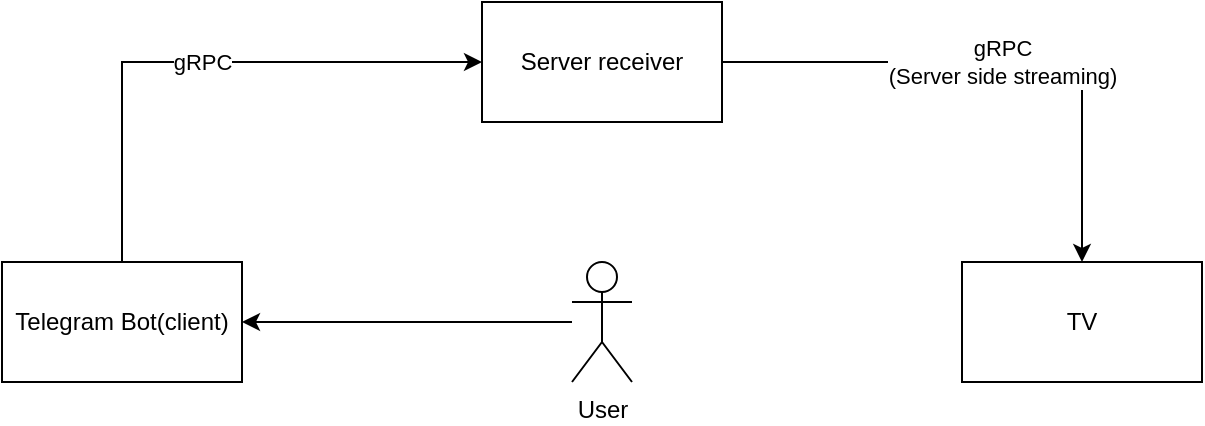 <mxfile version="20.2.3" type="device"><diagram id="z-wWGTfNu3GORmguHv2N" name="Страница 1"><mxGraphModel dx="946" dy="538" grid="1" gridSize="10" guides="1" tooltips="1" connect="1" arrows="1" fold="1" page="1" pageScale="1" pageWidth="827" pageHeight="1169" math="0" shadow="0"><root><mxCell id="0"/><mxCell id="1" parent="0"/><mxCell id="4FySYcpitdj7yB4ubcPU-3" value="gRPC" style="edgeStyle=orthogonalEdgeStyle;rounded=0;orthogonalLoop=1;jettySize=auto;html=1;entryX=0;entryY=0.5;entryDx=0;entryDy=0;" edge="1" parent="1" source="4FySYcpitdj7yB4ubcPU-1" target="4FySYcpitdj7yB4ubcPU-2"><mxGeometry relative="1" as="geometry"><Array as="points"><mxPoint x="140" y="180"/></Array></mxGeometry></mxCell><mxCell id="4FySYcpitdj7yB4ubcPU-1" value="Telegram Bot(client)" style="rounded=0;whiteSpace=wrap;html=1;" vertex="1" parent="1"><mxGeometry x="80" y="280" width="120" height="60" as="geometry"/></mxCell><mxCell id="4FySYcpitdj7yB4ubcPU-5" value="gRPC &lt;br&gt;(Server side streaming)" style="edgeStyle=orthogonalEdgeStyle;rounded=0;orthogonalLoop=1;jettySize=auto;html=1;entryX=0.5;entryY=0;entryDx=0;entryDy=0;" edge="1" parent="1" source="4FySYcpitdj7yB4ubcPU-2" target="4FySYcpitdj7yB4ubcPU-4"><mxGeometry relative="1" as="geometry"/></mxCell><mxCell id="4FySYcpitdj7yB4ubcPU-2" value="Server receiver" style="rounded=0;whiteSpace=wrap;html=1;" vertex="1" parent="1"><mxGeometry x="320" y="150" width="120" height="60" as="geometry"/></mxCell><mxCell id="4FySYcpitdj7yB4ubcPU-4" value="TV" style="rounded=0;whiteSpace=wrap;html=1;" vertex="1" parent="1"><mxGeometry x="560" y="280" width="120" height="60" as="geometry"/></mxCell><mxCell id="4FySYcpitdj7yB4ubcPU-7" style="edgeStyle=orthogonalEdgeStyle;rounded=0;orthogonalLoop=1;jettySize=auto;html=1;entryX=1;entryY=0.5;entryDx=0;entryDy=0;" edge="1" parent="1" source="4FySYcpitdj7yB4ubcPU-6" target="4FySYcpitdj7yB4ubcPU-1"><mxGeometry relative="1" as="geometry"/></mxCell><mxCell id="4FySYcpitdj7yB4ubcPU-6" value="User" style="shape=umlActor;verticalLabelPosition=bottom;verticalAlign=top;html=1;outlineConnect=0;" vertex="1" parent="1"><mxGeometry x="365" y="280" width="30" height="60" as="geometry"/></mxCell></root></mxGraphModel></diagram></mxfile>
